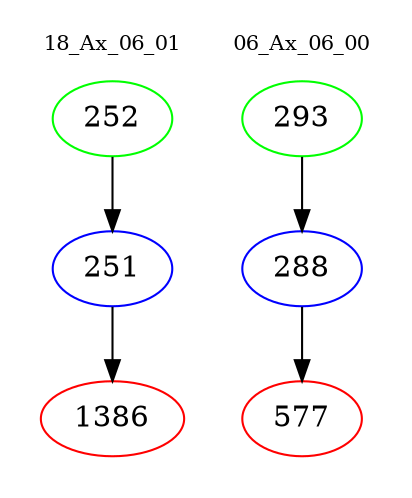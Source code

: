 digraph{
subgraph cluster_0 {
color = white
label = "18_Ax_06_01";
fontsize=10;
T0_252 [label="252", color="green"]
T0_252 -> T0_251 [color="black"]
T0_251 [label="251", color="blue"]
T0_251 -> T0_1386 [color="black"]
T0_1386 [label="1386", color="red"]
}
subgraph cluster_1 {
color = white
label = "06_Ax_06_00";
fontsize=10;
T1_293 [label="293", color="green"]
T1_293 -> T1_288 [color="black"]
T1_288 [label="288", color="blue"]
T1_288 -> T1_577 [color="black"]
T1_577 [label="577", color="red"]
}
}
